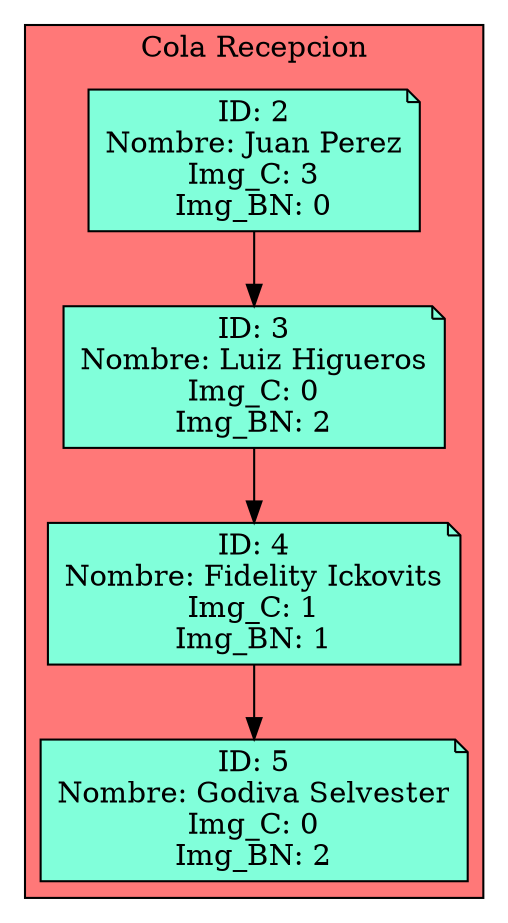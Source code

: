 digraph L {
node[shape=note fillcolor="#A181FF" style =filled]
subgraph cluster_p{
    label= " Cola Recepcion "
    bgcolor = "#FF7878"
Nodo1516500233[label="ID: 2
Nombre: Juan Perez
Img_C: 3
Img_BN: 0",fillcolor="#81FFDA"]
Nodo1850180796[label="ID: 3
Nombre: Luiz Higueros
Img_C: 0
Img_BN: 2",fillcolor="#81FFDA"]
Nodo893192050[label="ID: 4
Nombre: Fidelity Ickovits
Img_C: 1
Img_BN: 1",fillcolor="#81FFDA"]
Nodo644345897[label="ID: 5
Nombre: Godiva Selvester
Img_C: 0
Img_BN: 2",fillcolor="#81FFDA"]
Nodo1516500233 -> Nodo1850180796
Nodo1850180796 -> Nodo893192050
Nodo893192050 -> Nodo644345897
}}